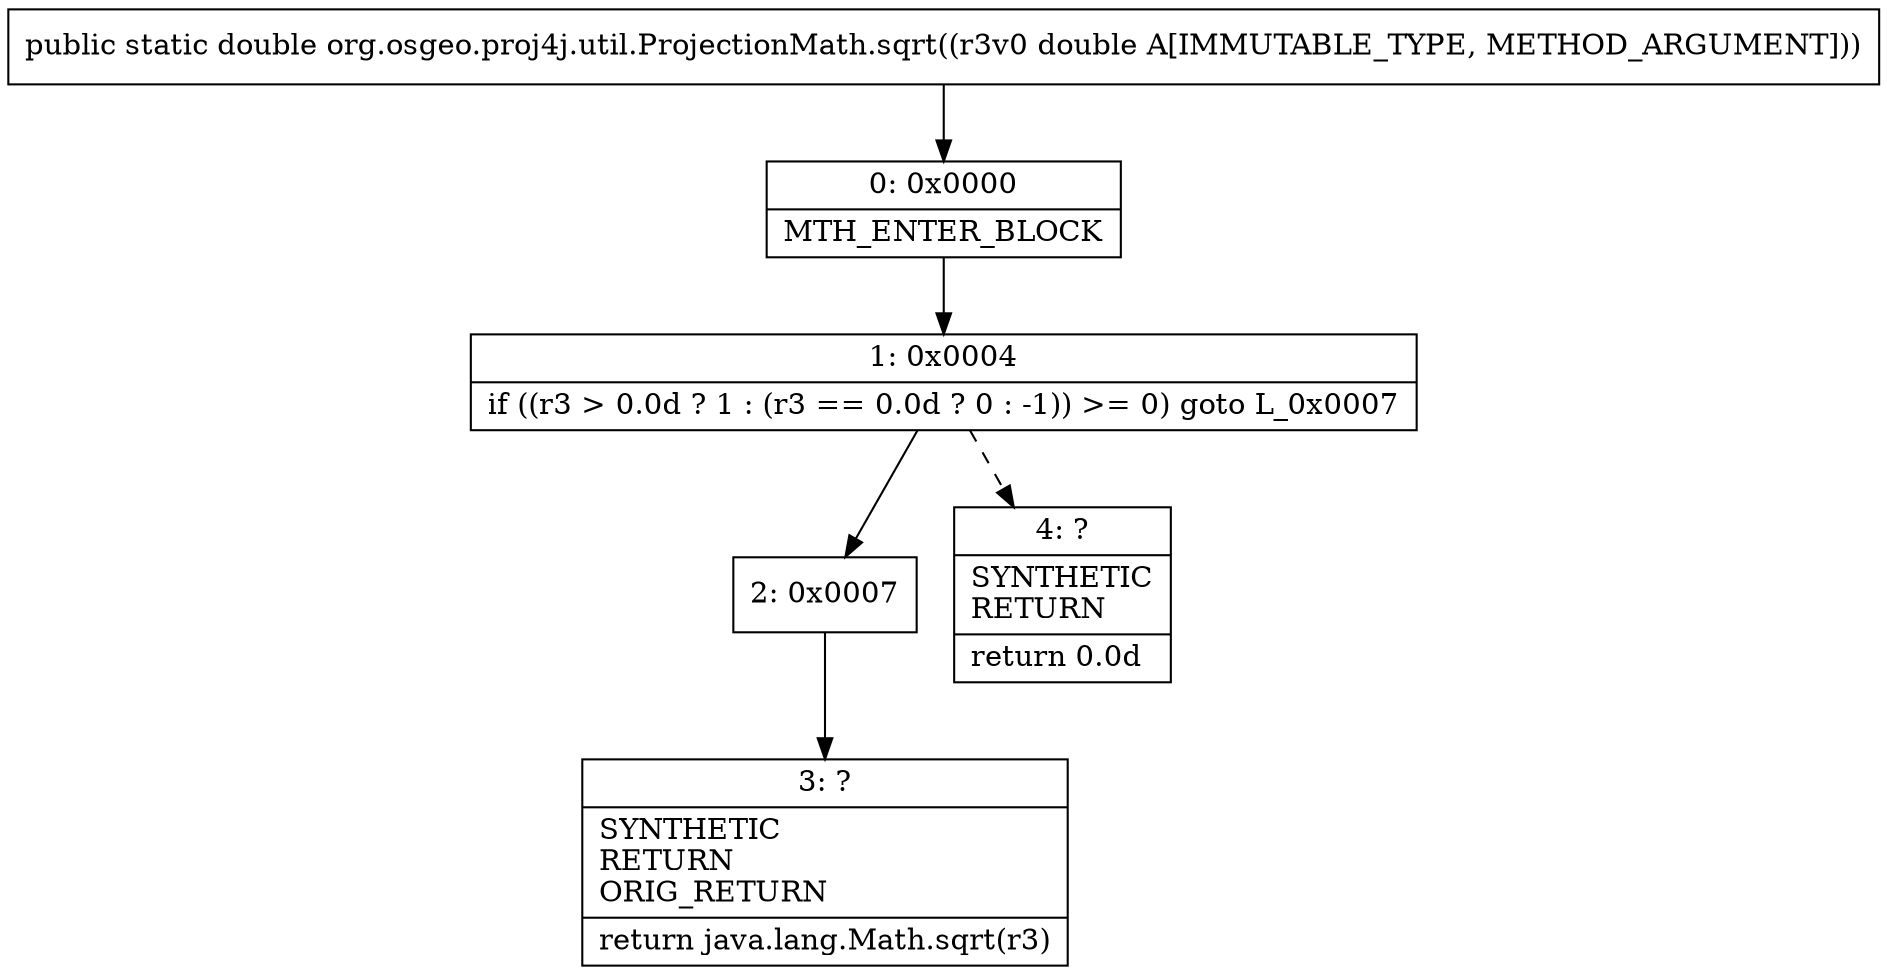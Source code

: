 digraph "CFG fororg.osgeo.proj4j.util.ProjectionMath.sqrt(D)D" {
Node_0 [shape=record,label="{0\:\ 0x0000|MTH_ENTER_BLOCK\l}"];
Node_1 [shape=record,label="{1\:\ 0x0004|if ((r3 \> 0.0d ? 1 : (r3 == 0.0d ? 0 : \-1)) \>= 0) goto L_0x0007\l}"];
Node_2 [shape=record,label="{2\:\ 0x0007}"];
Node_3 [shape=record,label="{3\:\ ?|SYNTHETIC\lRETURN\lORIG_RETURN\l|return java.lang.Math.sqrt(r3)\l}"];
Node_4 [shape=record,label="{4\:\ ?|SYNTHETIC\lRETURN\l|return 0.0d\l}"];
MethodNode[shape=record,label="{public static double org.osgeo.proj4j.util.ProjectionMath.sqrt((r3v0 double A[IMMUTABLE_TYPE, METHOD_ARGUMENT])) }"];
MethodNode -> Node_0;
Node_0 -> Node_1;
Node_1 -> Node_2;
Node_1 -> Node_4[style=dashed];
Node_2 -> Node_3;
}

